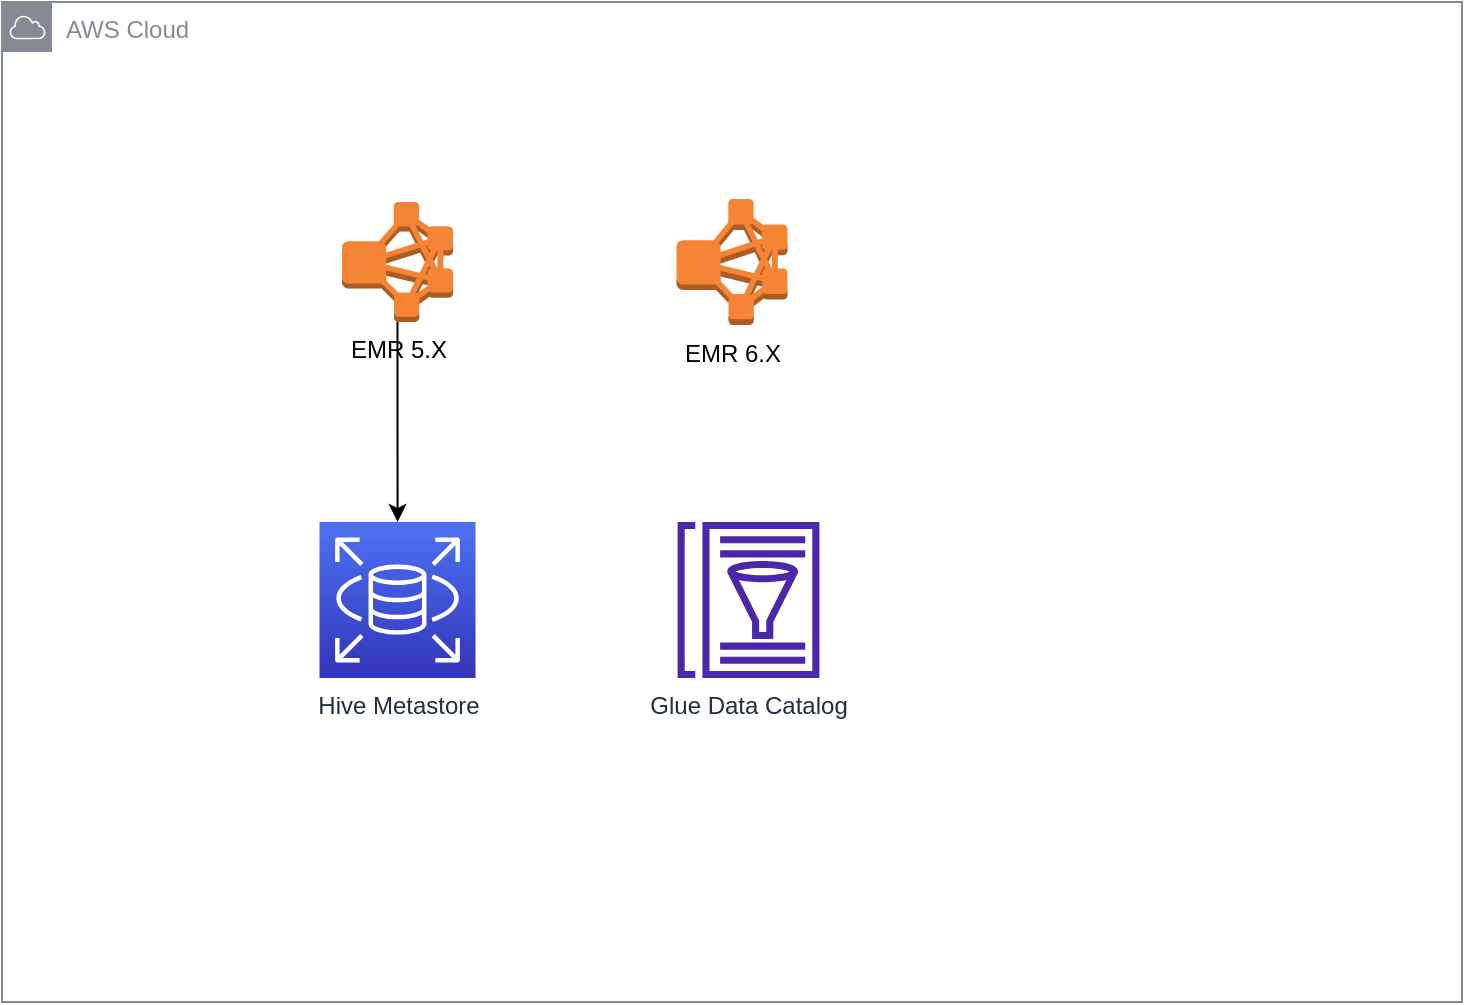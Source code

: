 <mxfile version="17.4.5" type="github">
  <diagram id="Cd5y1kNHd57_tZJnAyKG" name="Page-1">
    <mxGraphModel dx="1042" dy="564" grid="1" gridSize="10" guides="1" tooltips="1" connect="1" arrows="1" fold="1" page="1" pageScale="1" pageWidth="827" pageHeight="1169" math="0" shadow="0">
      <root>
        <mxCell id="0" />
        <mxCell id="1" parent="0" />
        <mxCell id="FE19WrhtxEeYcqXIJ0xn-2" value="AWS Cloud" style="sketch=0;outlineConnect=0;gradientColor=none;html=1;whiteSpace=wrap;fontSize=12;fontStyle=0;shape=mxgraph.aws4.group;grIcon=mxgraph.aws4.group_aws_cloud;strokeColor=#858B94;fillColor=none;verticalAlign=top;align=left;spacingLeft=30;fontColor=#858B94;dashed=0;" parent="1" vertex="1">
          <mxGeometry x="60" y="70" width="730" height="500" as="geometry" />
        </mxCell>
        <mxCell id="cIw4jWMmGr2bx2FsddDH-3" style="edgeStyle=orthogonalEdgeStyle;rounded=0;orthogonalLoop=1;jettySize=auto;html=1;" parent="1" source="FE19WrhtxEeYcqXIJ0xn-3" target="cIw4jWMmGr2bx2FsddDH-2" edge="1">
          <mxGeometry relative="1" as="geometry" />
        </mxCell>
        <mxCell id="FE19WrhtxEeYcqXIJ0xn-3" value="EMR 5.X" style="outlineConnect=0;dashed=0;verticalLabelPosition=bottom;verticalAlign=top;align=center;html=1;shape=mxgraph.aws3.emr_cluster;fillColor=#F58534;gradientColor=none;" parent="1" vertex="1">
          <mxGeometry x="230" y="170" width="55.5" height="60" as="geometry" />
        </mxCell>
        <mxCell id="cIw4jWMmGr2bx2FsddDH-2" value="Hive Metastore" style="sketch=0;points=[[0,0,0],[0.25,0,0],[0.5,0,0],[0.75,0,0],[1,0,0],[0,1,0],[0.25,1,0],[0.5,1,0],[0.75,1,0],[1,1,0],[0,0.25,0],[0,0.5,0],[0,0.75,0],[1,0.25,0],[1,0.5,0],[1,0.75,0]];outlineConnect=0;fontColor=#232F3E;gradientColor=#4D72F3;gradientDirection=north;fillColor=#3334B9;strokeColor=#ffffff;dashed=0;verticalLabelPosition=bottom;verticalAlign=top;align=center;html=1;fontSize=12;fontStyle=0;aspect=fixed;shape=mxgraph.aws4.resourceIcon;resIcon=mxgraph.aws4.rds;" parent="1" vertex="1">
          <mxGeometry x="218.75" y="330" width="78" height="78" as="geometry" />
        </mxCell>
        <mxCell id="cIw4jWMmGr2bx2FsddDH-4" value="EMR 6.X" style="outlineConnect=0;dashed=0;verticalLabelPosition=bottom;verticalAlign=top;align=center;html=1;shape=mxgraph.aws3.emr_cluster;fillColor=#F58534;gradientColor=none;" parent="1" vertex="1">
          <mxGeometry x="397.25" y="168.5" width="55.5" height="63" as="geometry" />
        </mxCell>
        <mxCell id="DkJPr1J9yXdr6lBRk-ze-1" value="Glue Data Catalog" style="sketch=0;outlineConnect=0;fontColor=#232F3E;gradientColor=none;fillColor=#4D27AA;strokeColor=none;dashed=0;verticalLabelPosition=bottom;verticalAlign=top;align=center;html=1;fontSize=12;fontStyle=0;aspect=fixed;pointerEvents=1;shape=mxgraph.aws4.glue_data_catalog;" vertex="1" parent="1">
          <mxGeometry x="397.25" y="330" width="72" height="78" as="geometry" />
        </mxCell>
      </root>
    </mxGraphModel>
  </diagram>
</mxfile>
